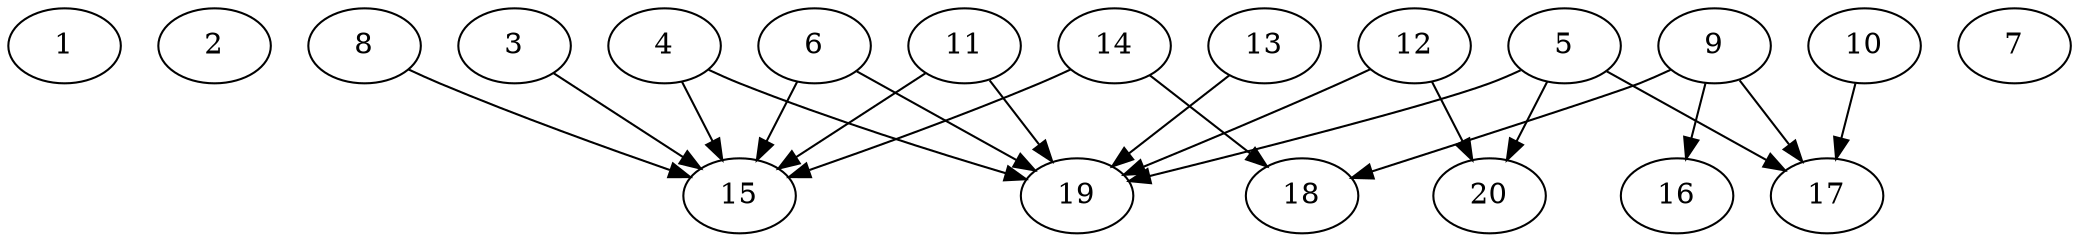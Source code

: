 // DAG automatically generated by daggen at Sat Jul 27 15:39:05 2019
// ./daggen --dot -n 20 --ccr 0.3 --fat 0.8 --regular 0.5 --density 0.4 --mindata 5242880 --maxdata 52428800 
digraph G {
  1 [size="109083307", alpha="0.06", expect_size="32724992"] 
  2 [size="78028800", alpha="0.11", expect_size="23408640"] 
  3 [size="65546240", alpha="0.04", expect_size="19663872"] 
  3 -> 15 [size ="19663872"]
  4 [size="161392640", alpha="0.05", expect_size="48417792"] 
  4 -> 15 [size ="48417792"]
  4 -> 19 [size ="48417792"]
  5 [size="51363840", alpha="0.10", expect_size="15409152"] 
  5 -> 17 [size ="15409152"]
  5 -> 19 [size ="15409152"]
  5 -> 20 [size ="15409152"]
  6 [size="157839360", alpha="0.06", expect_size="47351808"] 
  6 -> 15 [size ="47351808"]
  6 -> 19 [size ="47351808"]
  7 [size="111148373", alpha="0.02", expect_size="33344512"] 
  8 [size="49745920", alpha="0.09", expect_size="14923776"] 
  8 -> 15 [size ="14923776"]
  9 [size="148500480", alpha="0.02", expect_size="44550144"] 
  9 -> 16 [size ="44550144"]
  9 -> 17 [size ="44550144"]
  9 -> 18 [size ="44550144"]
  10 [size="165614933", alpha="0.02", expect_size="49684480"] 
  10 -> 17 [size ="49684480"]
  11 [size="24692053", alpha="0.11", expect_size="7407616"] 
  11 -> 15 [size ="7407616"]
  11 -> 19 [size ="7407616"]
  12 [size="72669867", alpha="0.10", expect_size="21800960"] 
  12 -> 19 [size ="21800960"]
  12 -> 20 [size ="21800960"]
  13 [size="155579733", alpha="0.01", expect_size="46673920"] 
  13 -> 19 [size ="46673920"]
  14 [size="25927680", alpha="0.19", expect_size="7778304"] 
  14 -> 15 [size ="7778304"]
  14 -> 18 [size ="7778304"]
  15 [size="63457280", alpha="0.04", expect_size="19037184"] 
  16 [size="143742293", alpha="0.15", expect_size="43122688"] 
  17 [size="30443520", alpha="0.14", expect_size="9133056"] 
  18 [size="50087253", alpha="0.02", expect_size="15026176"] 
  19 [size="122671787", alpha="0.10", expect_size="36801536"] 
  20 [size="140711253", alpha="0.11", expect_size="42213376"] 
}
